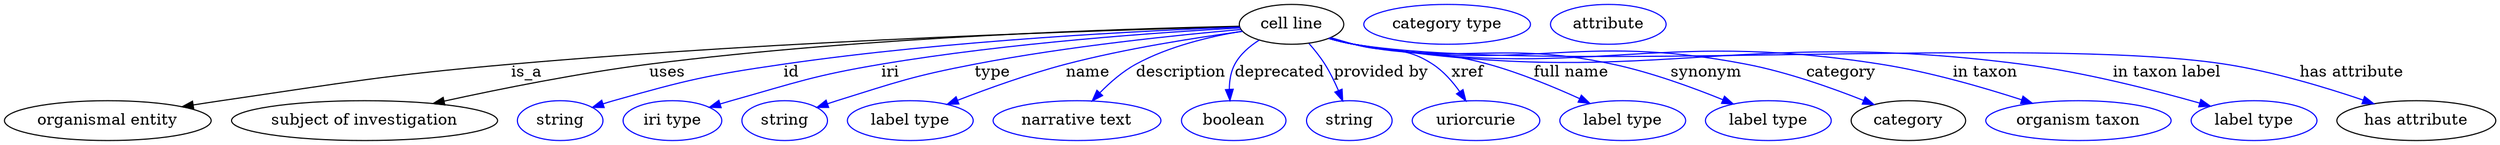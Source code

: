digraph {
	graph [bb="0,0,2239.4,123"];
	node [label="\N"];
	"cell line"	[height=0.5,
		label="cell line",
		pos="1155.9,105",
		width=1.2999];
	"organismal entity"	[height=0.5,
		pos="92.942,18",
		width=2.5817];
	"cell line" -> "organismal entity"	[label=is_a,
		lp="470.94,61.5",
		pos="e,159.82,30.538 1109.2,102.88 996.76,99.903 702.05,90.542 456.94,69 340.03,58.725 311.07,52.984 194.94,36 186.77,34.805 178.24,33.49 \
169.75,32.138"];
	"subject of investigation"	[height=0.5,
		pos="323.94,18",
		width=3.3219];
	"cell line" -> "subject of investigation"	[label=uses,
		lp="597.44,61.5",
		pos="e,385.89,33.426 1109.2,103.23 1010.9,101.16 776.14,93.82 580.94,69 517.95,60.991 447.19,46.835 395.88,35.626"];
	id	[color=blue,
		height=0.5,
		label=string,
		pos="499.94,18",
		width=1.0652];
	"cell line" -> id	[color=blue,
		label=id,
		lp="709.94,61.5",
		pos="e,528.94,29.954 1109.4,102.44 1027.1,99.232 850.49,90.311 702.94,69 633.23,58.932 615.73,55.131 547.94,36 544.84,35.124 541.64,34.151 \
538.44,33.129",
		style=solid];
	iri	[color=blue,
		height=0.5,
		label="iri type",
		pos="600.94,18",
		width=1.2277];
	"cell line" -> iri	[color=blue,
		label=iri,
		lp="795.94,61.5",
		pos="e,634.31,29.926 1109.8,101.81 1039.8,97.997 902.76,88.594 787.94,69 737.77,60.438 681.5,44.504 643.92,32.92",
		style=solid];
	type	[color=blue,
		height=0.5,
		label=string,
		pos="701.94,18",
		width=1.0652];
	"cell line" -> type	[color=blue,
		label=type,
		lp="887.94,61.5",
		pos="e,730.89,29.908 1110.4,100.36 1054,95.402 955.33,85.241 871.94,69 816.39,58.179 802.94,52.974 748.94,36 746.19,35.134 743.35,34.206 \
740.51,33.246",
		style=solid];
	name	[color=blue,
		height=0.5,
		label="label type",
		pos="814.94,18",
		width=1.5707];
	"cell line" -> name	[color=blue,
		label=name,
		lp="973.94,61.5",
		pos="e,847.85,32.673 1112.1,98.646 1070.9,93.083 1007.6,83.19 953.94,69 920.93,60.273 884.66,47.098 857.44,36.463",
		style=solid];
	description	[color=blue,
		height=0.5,
		label="narrative text",
		pos="964.94,18",
		width=2.0943];
	"cell line" -> description	[color=blue,
		label=description,
		lp="1056.4,61.5",
		pos="e,977.94,35.75 1111.5,99.005 1082.8,94.348 1045.5,85.518 1015.9,69 1004.3,62.471 993.39,52.573 984.7,43.302",
		style=solid];
	deprecated	[color=blue,
		height=0.5,
		label=boolean,
		pos="1104.9,18",
		width=1.2999];
	"cell line" -> deprecated	[color=blue,
		label=deprecated,
		lp="1145.4,61.5",
		pos="e,1101.1,36.158 1126.7,90.764 1118.1,85.324 1109.7,78.122 1104.9,69 1101.3,62.135 1100.2,53.97 1100.3,46.248",
		style=solid];
	"provided by"	[color=blue,
		height=0.5,
		label=string,
		pos="1207.9,18",
		width=1.0652];
	"cell line" -> "provided by"	[color=blue,
		label="provided by",
		lp="1236.4,61.5",
		pos="e,1202,35.83 1171.7,87.695 1176.6,82.051 1181.9,75.503 1185.9,69 1190.6,61.663 1194.7,53.191 1198.1,45.329",
		style=solid];
	xref	[color=blue,
		height=0.5,
		label=uriorcurie,
		pos="1321.9,18",
		width=1.5887];
	"cell line" -> xref	[color=blue,
		label=xref,
		lp="1314.4,61.5",
		pos="e,1312.8,35.783 1191.1,93.049 1198,90.982 1205.2,88.88 1211.9,87 1243.3,78.269 1255.7,86.795 1282.9,69 1292.6,62.707 1300.9,53.211 \
1307.3,44.18",
		style=solid];
	"full name"	[color=blue,
		height=0.5,
		label="label type",
		pos="1453.9,18",
		width=1.5707];
	"cell line" -> "full name"	[color=blue,
		label="full name",
		lp="1407.4,61.5",
		pos="e,1424.3,33.631 1190.4,92.677 1197.5,90.595 1204.9,88.583 1211.9,87 1265,75.071 1280.5,83.49 1332.9,69 1361.2,61.174 1391.8,48.512 \
1415.1,37.888",
		style=solid];
	synonym	[color=blue,
		height=0.5,
		label="label type",
		pos="1584.9,18",
		width=1.5707];
	"cell line" -> synonym	[color=blue,
		label=synonym,
		lp="1528.9,61.5",
		pos="e,1553.4,33.001 1189.7,92.46 1197,90.342 1204.7,88.371 1211.9,87 1314,67.801 1343.4,90.658 1444.9,69 1479.3,61.683 1516.6,48.033 \
1544.1,36.842",
		style=solid];
	category	[height=0.5,
		pos="1710.9,18",
		width=1.4263];
	"cell line" -> category	[color=blue,
		label=category,
		lp="1650.4,61.5",
		pos="e,1680,32.421 1189.4,92.401 1196.7,90.259 1204.5,88.293 1211.9,87 1366.7,59.983 1410.7,98.737 1564.9,69 1601.7,61.914 1641.8,47.671 \
1670.7,36.193",
		style=solid];
	"in taxon"	[color=blue,
		height=0.5,
		label="organism taxon",
		pos="1863.9,18",
		width=2.3109];
	"cell line" -> "in taxon"	[color=blue,
		label="in taxon",
		lp="1779.9,61.5",
		pos="e,1822.5,33.654 1189.4,92.328 1196.7,90.191 1204.5,88.245 1211.9,87 1419.9,52.093 1477.7,101.73 1685.9,69 1729.6,62.144 1777.7,48.218 \
1812.9,36.8",
		style=solid];
	"in taxon label"	[color=blue,
		height=0.5,
		label="label type",
		pos="2021.9,18",
		width=1.5707];
	"cell line" -> "in taxon label"	[color=blue,
		label="in taxon label",
		lp="1943.4,61.5",
		pos="e,1982.7,31.031 1189.4,92.283 1196.7,90.148 1204.5,88.215 1211.9,87 1475.7,43.809 1547.9,103.21 1812.9,69 1868.6,61.815 1931,45.808 \
1973,33.828",
		style=solid];
	"has attribute"	[height=0.5,
		pos="2167.9,18",
		width=1.9859];
	"cell line" -> "has attribute"	[color=blue,
		label="has attribute",
		lp="2109.9,61.5",
		pos="e,2129.7,33.249 1189.4,92.243 1196.7,90.111 1204.5,88.189 1211.9,87 1384,59.435 1823.7,95.547 1995.9,69 2038.7,62.403 2085.9,48.189 \
2120,36.596",
		style=solid];
	"named thing_category"	[color=blue,
		height=0.5,
		label="category type",
		pos="1295.9,105",
		width=2.0762];
	"organismal entity_has attribute"	[color=blue,
		height=0.5,
		label=attribute,
		pos="1440.9,105",
		width=1.4443];
}
